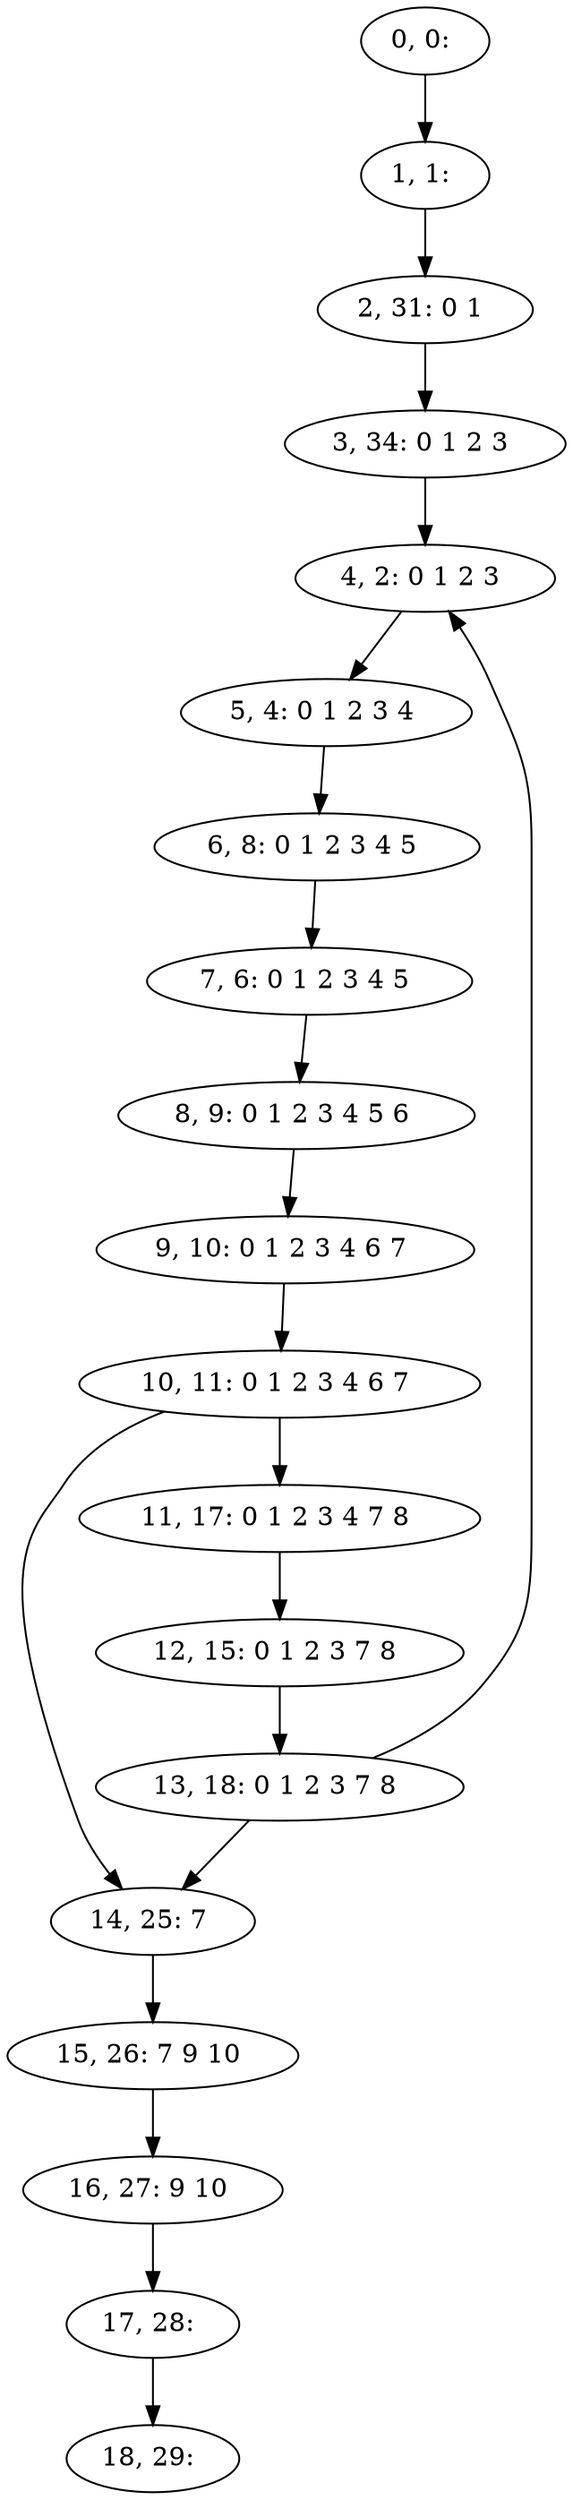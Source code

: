 digraph G {
0[label="0, 0: "];
1[label="1, 1: "];
2[label="2, 31: 0 1 "];
3[label="3, 34: 0 1 2 3 "];
4[label="4, 2: 0 1 2 3 "];
5[label="5, 4: 0 1 2 3 4 "];
6[label="6, 8: 0 1 2 3 4 5 "];
7[label="7, 6: 0 1 2 3 4 5 "];
8[label="8, 9: 0 1 2 3 4 5 6 "];
9[label="9, 10: 0 1 2 3 4 6 7 "];
10[label="10, 11: 0 1 2 3 4 6 7 "];
11[label="11, 17: 0 1 2 3 4 7 8 "];
12[label="12, 15: 0 1 2 3 7 8 "];
13[label="13, 18: 0 1 2 3 7 8 "];
14[label="14, 25: 7 "];
15[label="15, 26: 7 9 10 "];
16[label="16, 27: 9 10 "];
17[label="17, 28: "];
18[label="18, 29: "];
0->1 ;
1->2 ;
2->3 ;
3->4 ;
4->5 ;
5->6 ;
6->7 ;
7->8 ;
8->9 ;
9->10 ;
10->11 ;
10->14 ;
11->12 ;
12->13 ;
13->14 ;
13->4 ;
14->15 ;
15->16 ;
16->17 ;
17->18 ;
}
